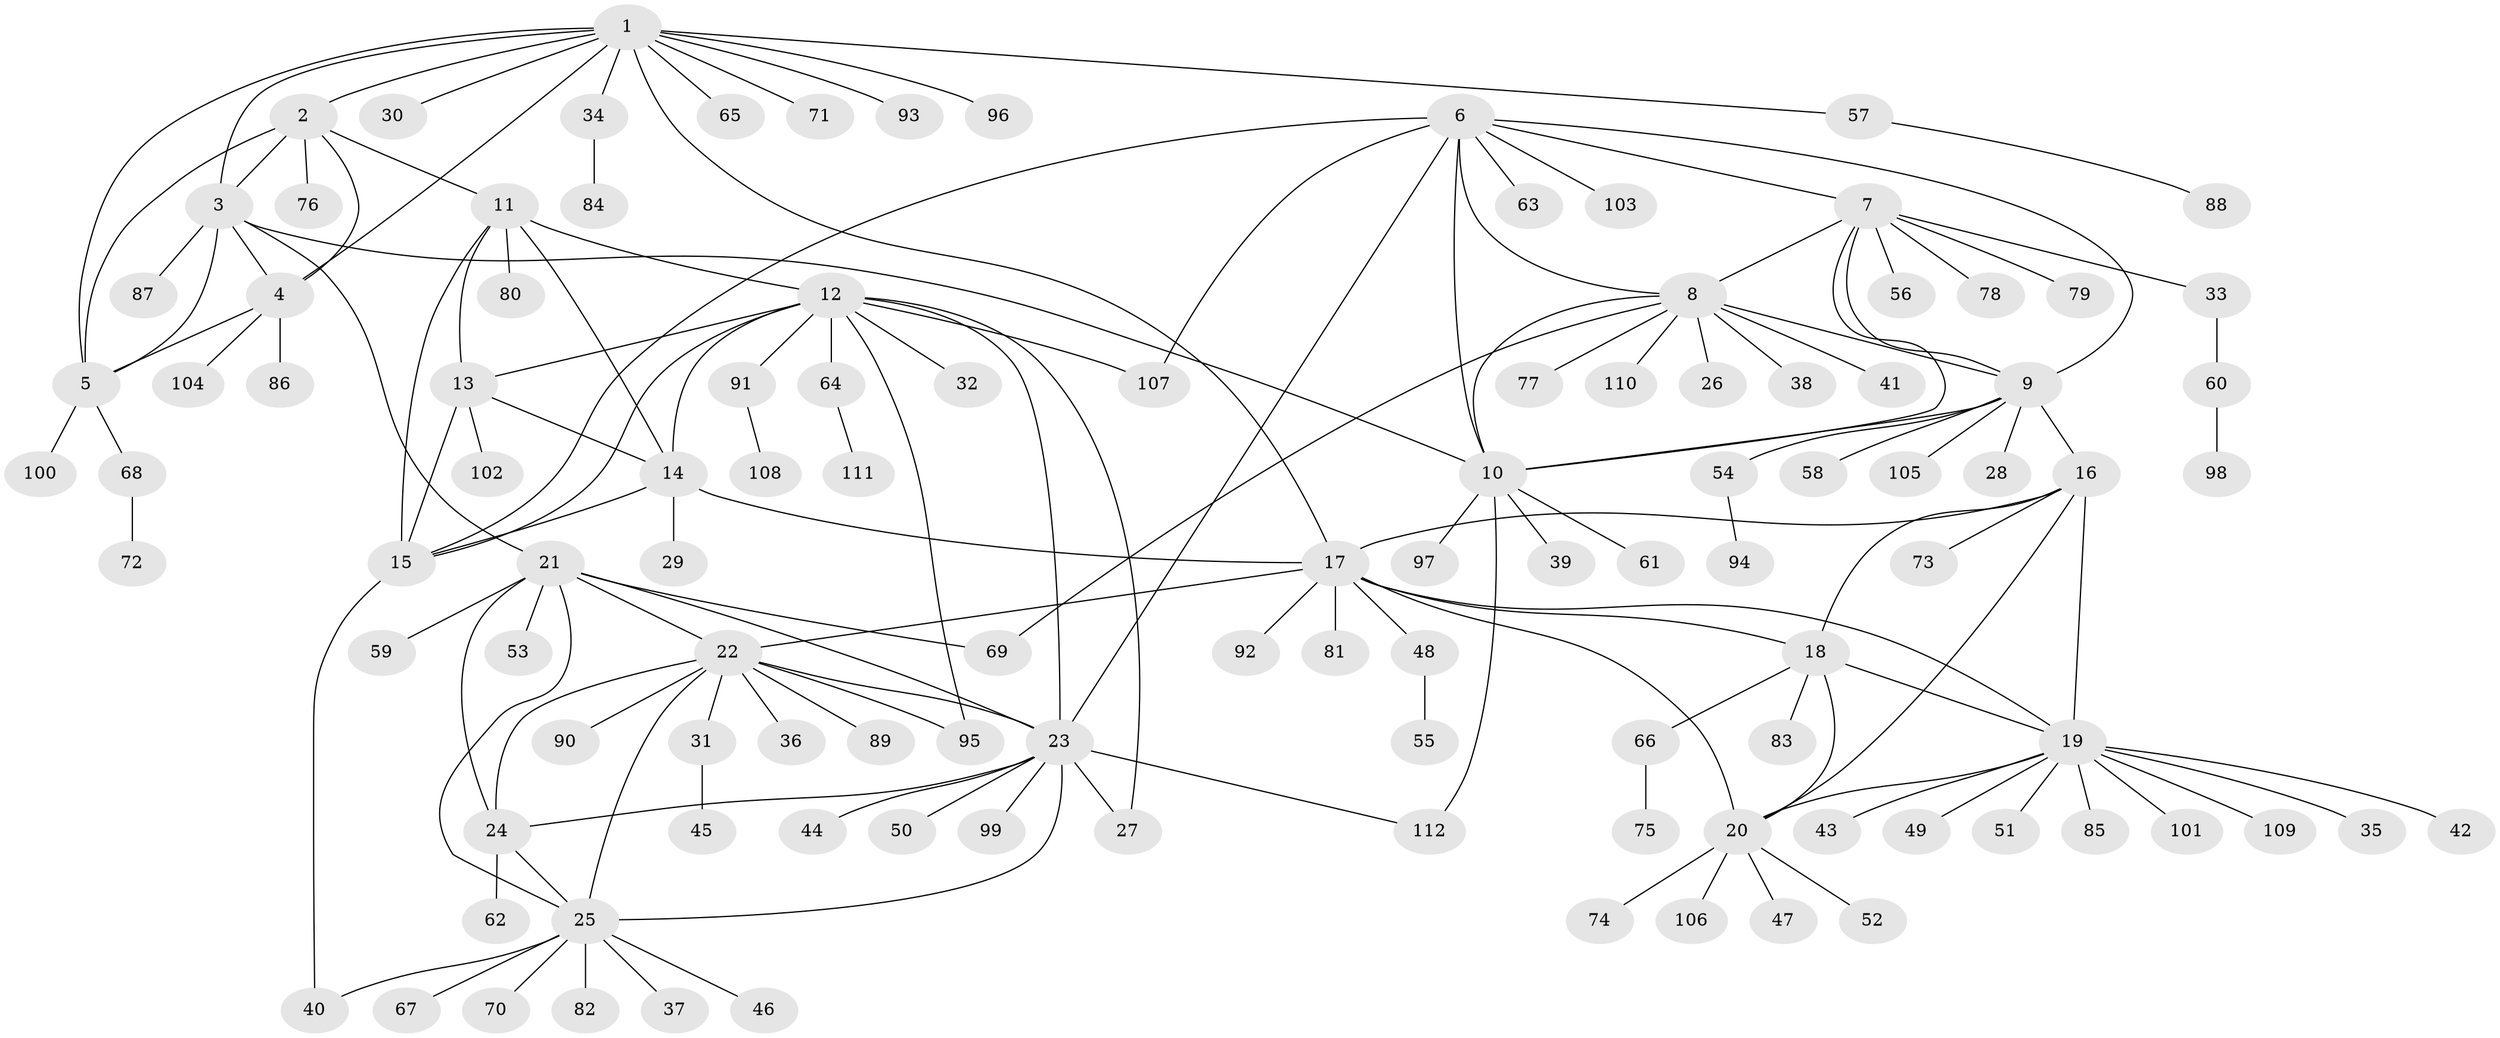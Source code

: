 // coarse degree distribution, {2: 0.10126582278481013, 10: 0.02531645569620253, 5: 0.08860759493670886, 1: 0.5822784810126582, 9: 0.05063291139240506, 6: 0.02531645569620253, 7: 0.0379746835443038, 8: 0.0379746835443038, 4: 0.02531645569620253, 11: 0.02531645569620253}
// Generated by graph-tools (version 1.1) at 2025/37/03/04/25 23:37:38]
// undirected, 112 vertices, 153 edges
graph export_dot {
  node [color=gray90,style=filled];
  1;
  2;
  3;
  4;
  5;
  6;
  7;
  8;
  9;
  10;
  11;
  12;
  13;
  14;
  15;
  16;
  17;
  18;
  19;
  20;
  21;
  22;
  23;
  24;
  25;
  26;
  27;
  28;
  29;
  30;
  31;
  32;
  33;
  34;
  35;
  36;
  37;
  38;
  39;
  40;
  41;
  42;
  43;
  44;
  45;
  46;
  47;
  48;
  49;
  50;
  51;
  52;
  53;
  54;
  55;
  56;
  57;
  58;
  59;
  60;
  61;
  62;
  63;
  64;
  65;
  66;
  67;
  68;
  69;
  70;
  71;
  72;
  73;
  74;
  75;
  76;
  77;
  78;
  79;
  80;
  81;
  82;
  83;
  84;
  85;
  86;
  87;
  88;
  89;
  90;
  91;
  92;
  93;
  94;
  95;
  96;
  97;
  98;
  99;
  100;
  101;
  102;
  103;
  104;
  105;
  106;
  107;
  108;
  109;
  110;
  111;
  112;
  1 -- 2;
  1 -- 3;
  1 -- 4;
  1 -- 5;
  1 -- 17;
  1 -- 30;
  1 -- 34;
  1 -- 57;
  1 -- 65;
  1 -- 71;
  1 -- 93;
  1 -- 96;
  2 -- 3;
  2 -- 4;
  2 -- 5;
  2 -- 11;
  2 -- 76;
  3 -- 4;
  3 -- 5;
  3 -- 10;
  3 -- 21;
  3 -- 87;
  4 -- 5;
  4 -- 86;
  4 -- 104;
  5 -- 68;
  5 -- 100;
  6 -- 7;
  6 -- 8;
  6 -- 9;
  6 -- 10;
  6 -- 15;
  6 -- 23;
  6 -- 63;
  6 -- 103;
  6 -- 107;
  7 -- 8;
  7 -- 9;
  7 -- 10;
  7 -- 33;
  7 -- 56;
  7 -- 78;
  7 -- 79;
  8 -- 9;
  8 -- 10;
  8 -- 26;
  8 -- 38;
  8 -- 41;
  8 -- 69;
  8 -- 77;
  8 -- 110;
  9 -- 10;
  9 -- 16;
  9 -- 28;
  9 -- 54;
  9 -- 58;
  9 -- 105;
  10 -- 39;
  10 -- 61;
  10 -- 97;
  10 -- 112;
  11 -- 12;
  11 -- 13;
  11 -- 14;
  11 -- 15;
  11 -- 80;
  12 -- 13;
  12 -- 14;
  12 -- 15;
  12 -- 23;
  12 -- 27;
  12 -- 32;
  12 -- 64;
  12 -- 91;
  12 -- 95;
  12 -- 107;
  13 -- 14;
  13 -- 15;
  13 -- 102;
  14 -- 15;
  14 -- 17;
  14 -- 29;
  15 -- 40;
  16 -- 17;
  16 -- 18;
  16 -- 19;
  16 -- 20;
  16 -- 73;
  17 -- 18;
  17 -- 19;
  17 -- 20;
  17 -- 22;
  17 -- 48;
  17 -- 81;
  17 -- 92;
  18 -- 19;
  18 -- 20;
  18 -- 66;
  18 -- 83;
  19 -- 20;
  19 -- 35;
  19 -- 42;
  19 -- 43;
  19 -- 49;
  19 -- 51;
  19 -- 85;
  19 -- 101;
  19 -- 109;
  20 -- 47;
  20 -- 52;
  20 -- 74;
  20 -- 106;
  21 -- 22;
  21 -- 23;
  21 -- 24;
  21 -- 25;
  21 -- 53;
  21 -- 59;
  21 -- 69;
  22 -- 23;
  22 -- 24;
  22 -- 25;
  22 -- 31;
  22 -- 36;
  22 -- 89;
  22 -- 90;
  22 -- 95;
  23 -- 24;
  23 -- 25;
  23 -- 27;
  23 -- 44;
  23 -- 50;
  23 -- 99;
  23 -- 112;
  24 -- 25;
  24 -- 62;
  25 -- 37;
  25 -- 40;
  25 -- 46;
  25 -- 67;
  25 -- 70;
  25 -- 82;
  31 -- 45;
  33 -- 60;
  34 -- 84;
  48 -- 55;
  54 -- 94;
  57 -- 88;
  60 -- 98;
  64 -- 111;
  66 -- 75;
  68 -- 72;
  91 -- 108;
}
